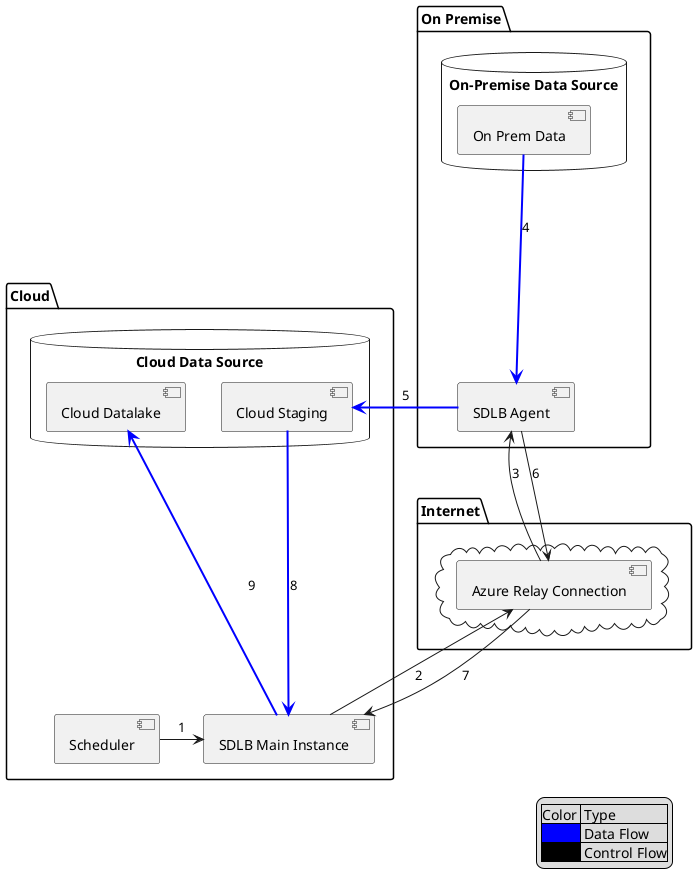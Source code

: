 ' This code can be rendered on plantuml.com
@startuml
package "Internet" {
cloud {
  [Azure Relay Connection]
}
}

package "Cloud" {

[Scheduler] -> [SDLB Main Instance] :1
  [SDLB Main Instance] -> [Azure Relay Connection] :2
  [Azure Relay Connection] --> [SDLB Main Instance] : 7

database "Cloud Data Source" {
[Cloud Staging] -[#blue,thickness=2]--> [SDLB Main Instance] :8
[SDLB Main Instance] -[#blue,thickness=2]-> [Cloud Datalake] :9
}

}
package "On Premise" {
 [SDLB Agent]
database "On-Premise Data Source" {
    [On Prem Data]  -[#blue,thickness=2]--> [SDLB Agent] :4

[Azure Relay Connection]
[SDLB Agent] --> [Azure Relay Connection] :6
   [Azure Relay Connection] --> [SDLB Agent]  :3

[SDLB Agent] -[#blue,thickness=2]> [Cloud Staging] : 5
}
}

legend right
    |Color | Type |
    |<#blue> | Data Flow|
    |<#black> | Control Flow|
endlegend
@enduml